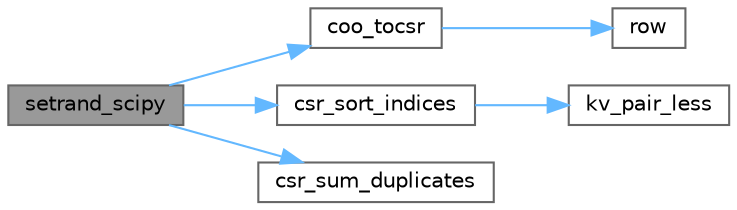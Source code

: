 digraph "setrand_scipy"
{
 // LATEX_PDF_SIZE
  bgcolor="transparent";
  edge [fontname=Helvetica,fontsize=10,labelfontname=Helvetica,labelfontsize=10];
  node [fontname=Helvetica,fontsize=10,shape=box,height=0.2,width=0.4];
  rankdir="LR";
  Node1 [id="Node000001",label="setrand_scipy",height=0.2,width=0.4,color="gray40", fillcolor="grey60", style="filled", fontcolor="black",tooltip=" "];
  Node1 -> Node2 [id="edge1_Node000001_Node000002",color="steelblue1",style="solid",tooltip=" "];
  Node2 [id="Node000002",label="coo_tocsr",height=0.2,width=0.4,color="grey40", fillcolor="white", style="filled",URL="$sparse__setter_8cpp.html#a27526bd5637a1b70b195d10c8266664c",tooltip=" "];
  Node2 -> Node3 [id="edge2_Node000002_Node000003",color="steelblue1",style="solid",tooltip=" "];
  Node3 [id="Node000003",label="row",height=0.2,width=0.4,color="grey40", fillcolor="white", style="filled",URL="$_matrix_base__row_8cpp.html#a64ef8efef59f875033a27e7cbbc879ec",tooltip=" "];
  Node1 -> Node4 [id="edge3_Node000001_Node000004",color="steelblue1",style="solid",tooltip=" "];
  Node4 [id="Node000004",label="csr_sort_indices",height=0.2,width=0.4,color="grey40", fillcolor="white", style="filled",URL="$sparse__setter_8cpp.html#aa722a3d5f99f0f089f02ffd41983b561",tooltip=" "];
  Node4 -> Node5 [id="edge4_Node000004_Node000005",color="steelblue1",style="solid",tooltip=" "];
  Node5 [id="Node000005",label="kv_pair_less",height=0.2,width=0.4,color="grey40", fillcolor="white", style="filled",URL="$sparse__setter_8cpp.html#a1166c259af71f5e595e529c834695402",tooltip=" "];
  Node1 -> Node6 [id="edge5_Node000001_Node000006",color="steelblue1",style="solid",tooltip=" "];
  Node6 [id="Node000006",label="csr_sum_duplicates",height=0.2,width=0.4,color="grey40", fillcolor="white", style="filled",URL="$sparse__setter_8cpp.html#a98cead65bb113af4bd104fe2920540fd",tooltip=" "];
}
